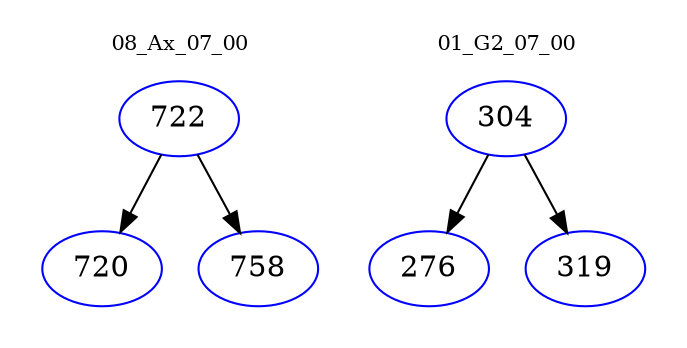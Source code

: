digraph{
subgraph cluster_0 {
color = white
label = "08_Ax_07_00";
fontsize=10;
T0_722 [label="722", color="blue"]
T0_722 -> T0_720 [color="black"]
T0_720 [label="720", color="blue"]
T0_722 -> T0_758 [color="black"]
T0_758 [label="758", color="blue"]
}
subgraph cluster_1 {
color = white
label = "01_G2_07_00";
fontsize=10;
T1_304 [label="304", color="blue"]
T1_304 -> T1_276 [color="black"]
T1_276 [label="276", color="blue"]
T1_304 -> T1_319 [color="black"]
T1_319 [label="319", color="blue"]
}
}
